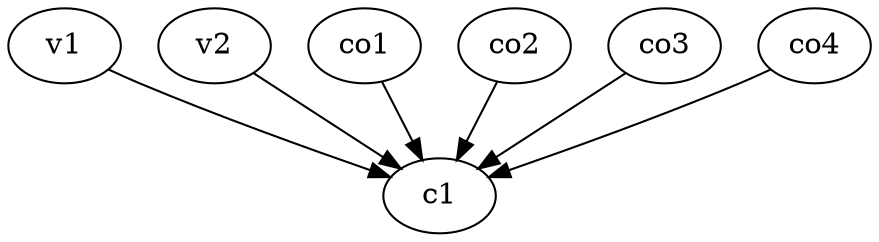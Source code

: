 strict digraph  {
c1;
v1;
v2;
co1;
co2;
co3;
co4;
v1 -> c1  [weight=1];
v2 -> c1  [weight=1];
co1 -> c1  [weight=1];
co2 -> c1  [weight=1];
co3 -> c1  [weight=1];
co4 -> c1  [weight=1];
}
